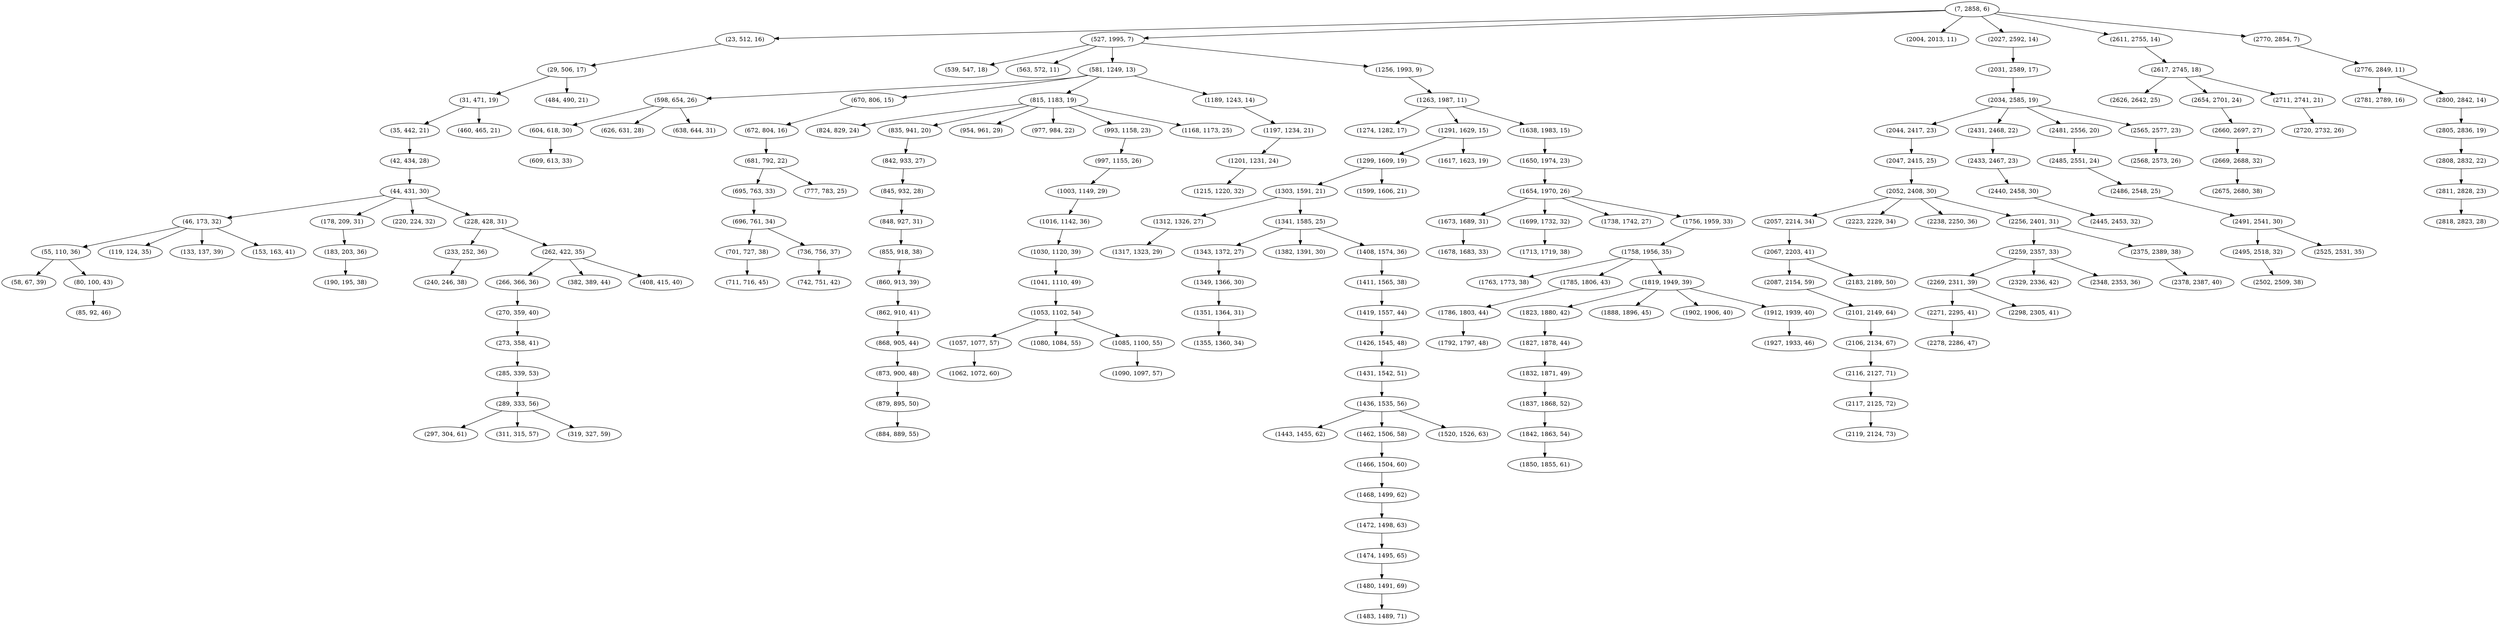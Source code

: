 digraph tree {
    "(7, 2858, 6)";
    "(23, 512, 16)";
    "(29, 506, 17)";
    "(31, 471, 19)";
    "(35, 442, 21)";
    "(42, 434, 28)";
    "(44, 431, 30)";
    "(46, 173, 32)";
    "(55, 110, 36)";
    "(58, 67, 39)";
    "(80, 100, 43)";
    "(85, 92, 46)";
    "(119, 124, 35)";
    "(133, 137, 39)";
    "(153, 163, 41)";
    "(178, 209, 31)";
    "(183, 203, 36)";
    "(190, 195, 38)";
    "(220, 224, 32)";
    "(228, 428, 31)";
    "(233, 252, 36)";
    "(240, 246, 38)";
    "(262, 422, 35)";
    "(266, 366, 36)";
    "(270, 359, 40)";
    "(273, 358, 41)";
    "(285, 339, 53)";
    "(289, 333, 56)";
    "(297, 304, 61)";
    "(311, 315, 57)";
    "(319, 327, 59)";
    "(382, 389, 44)";
    "(408, 415, 40)";
    "(460, 465, 21)";
    "(484, 490, 21)";
    "(527, 1995, 7)";
    "(539, 547, 18)";
    "(563, 572, 11)";
    "(581, 1249, 13)";
    "(598, 654, 26)";
    "(604, 618, 30)";
    "(609, 613, 33)";
    "(626, 631, 28)";
    "(638, 644, 31)";
    "(670, 806, 15)";
    "(672, 804, 16)";
    "(681, 792, 22)";
    "(695, 763, 33)";
    "(696, 761, 34)";
    "(701, 727, 38)";
    "(711, 716, 45)";
    "(736, 756, 37)";
    "(742, 751, 42)";
    "(777, 783, 25)";
    "(815, 1183, 19)";
    "(824, 829, 24)";
    "(835, 941, 20)";
    "(842, 933, 27)";
    "(845, 932, 28)";
    "(848, 927, 31)";
    "(855, 918, 38)";
    "(860, 913, 39)";
    "(862, 910, 41)";
    "(868, 905, 44)";
    "(873, 900, 48)";
    "(879, 895, 50)";
    "(884, 889, 55)";
    "(954, 961, 29)";
    "(977, 984, 22)";
    "(993, 1158, 23)";
    "(997, 1155, 26)";
    "(1003, 1149, 29)";
    "(1016, 1142, 36)";
    "(1030, 1120, 39)";
    "(1041, 1110, 49)";
    "(1053, 1102, 54)";
    "(1057, 1077, 57)";
    "(1062, 1072, 60)";
    "(1080, 1084, 55)";
    "(1085, 1100, 55)";
    "(1090, 1097, 57)";
    "(1168, 1173, 25)";
    "(1189, 1243, 14)";
    "(1197, 1234, 21)";
    "(1201, 1231, 24)";
    "(1215, 1220, 32)";
    "(1256, 1993, 9)";
    "(1263, 1987, 11)";
    "(1274, 1282, 17)";
    "(1291, 1629, 15)";
    "(1299, 1609, 19)";
    "(1303, 1591, 21)";
    "(1312, 1326, 27)";
    "(1317, 1323, 29)";
    "(1341, 1585, 25)";
    "(1343, 1372, 27)";
    "(1349, 1366, 30)";
    "(1351, 1364, 31)";
    "(1355, 1360, 34)";
    "(1382, 1391, 30)";
    "(1408, 1574, 36)";
    "(1411, 1565, 38)";
    "(1419, 1557, 44)";
    "(1426, 1545, 48)";
    "(1431, 1542, 51)";
    "(1436, 1535, 56)";
    "(1443, 1455, 62)";
    "(1462, 1506, 58)";
    "(1466, 1504, 60)";
    "(1468, 1499, 62)";
    "(1472, 1498, 63)";
    "(1474, 1495, 65)";
    "(1480, 1491, 69)";
    "(1483, 1489, 71)";
    "(1520, 1526, 63)";
    "(1599, 1606, 21)";
    "(1617, 1623, 19)";
    "(1638, 1983, 15)";
    "(1650, 1974, 23)";
    "(1654, 1970, 26)";
    "(1673, 1689, 31)";
    "(1678, 1683, 33)";
    "(1699, 1732, 32)";
    "(1713, 1719, 38)";
    "(1738, 1742, 27)";
    "(1756, 1959, 33)";
    "(1758, 1956, 35)";
    "(1763, 1773, 38)";
    "(1785, 1806, 43)";
    "(1786, 1803, 44)";
    "(1792, 1797, 48)";
    "(1819, 1949, 39)";
    "(1823, 1880, 42)";
    "(1827, 1878, 44)";
    "(1832, 1871, 49)";
    "(1837, 1868, 52)";
    "(1842, 1863, 54)";
    "(1850, 1855, 61)";
    "(1888, 1896, 45)";
    "(1902, 1906, 40)";
    "(1912, 1939, 40)";
    "(1927, 1933, 46)";
    "(2004, 2013, 11)";
    "(2027, 2592, 14)";
    "(2031, 2589, 17)";
    "(2034, 2585, 19)";
    "(2044, 2417, 23)";
    "(2047, 2415, 25)";
    "(2052, 2408, 30)";
    "(2057, 2214, 34)";
    "(2067, 2203, 41)";
    "(2087, 2154, 59)";
    "(2101, 2149, 64)";
    "(2106, 2134, 67)";
    "(2116, 2127, 71)";
    "(2117, 2125, 72)";
    "(2119, 2124, 73)";
    "(2183, 2189, 50)";
    "(2223, 2229, 34)";
    "(2238, 2250, 36)";
    "(2256, 2401, 31)";
    "(2259, 2357, 33)";
    "(2269, 2311, 39)";
    "(2271, 2295, 41)";
    "(2278, 2286, 47)";
    "(2298, 2305, 41)";
    "(2329, 2336, 42)";
    "(2348, 2353, 36)";
    "(2375, 2389, 38)";
    "(2378, 2387, 40)";
    "(2431, 2468, 22)";
    "(2433, 2467, 23)";
    "(2440, 2458, 30)";
    "(2445, 2453, 32)";
    "(2481, 2556, 20)";
    "(2485, 2551, 24)";
    "(2486, 2548, 25)";
    "(2491, 2541, 30)";
    "(2495, 2518, 32)";
    "(2502, 2509, 38)";
    "(2525, 2531, 35)";
    "(2565, 2577, 23)";
    "(2568, 2573, 26)";
    "(2611, 2755, 14)";
    "(2617, 2745, 18)";
    "(2626, 2642, 25)";
    "(2654, 2701, 24)";
    "(2660, 2697, 27)";
    "(2669, 2688, 32)";
    "(2675, 2680, 38)";
    "(2711, 2741, 21)";
    "(2720, 2732, 26)";
    "(2770, 2854, 7)";
    "(2776, 2849, 11)";
    "(2781, 2789, 16)";
    "(2800, 2842, 14)";
    "(2805, 2836, 19)";
    "(2808, 2832, 22)";
    "(2811, 2828, 23)";
    "(2818, 2823, 28)";
    "(7, 2858, 6)" -> "(23, 512, 16)";
    "(7, 2858, 6)" -> "(527, 1995, 7)";
    "(7, 2858, 6)" -> "(2004, 2013, 11)";
    "(7, 2858, 6)" -> "(2027, 2592, 14)";
    "(7, 2858, 6)" -> "(2611, 2755, 14)";
    "(7, 2858, 6)" -> "(2770, 2854, 7)";
    "(23, 512, 16)" -> "(29, 506, 17)";
    "(29, 506, 17)" -> "(31, 471, 19)";
    "(29, 506, 17)" -> "(484, 490, 21)";
    "(31, 471, 19)" -> "(35, 442, 21)";
    "(31, 471, 19)" -> "(460, 465, 21)";
    "(35, 442, 21)" -> "(42, 434, 28)";
    "(42, 434, 28)" -> "(44, 431, 30)";
    "(44, 431, 30)" -> "(46, 173, 32)";
    "(44, 431, 30)" -> "(178, 209, 31)";
    "(44, 431, 30)" -> "(220, 224, 32)";
    "(44, 431, 30)" -> "(228, 428, 31)";
    "(46, 173, 32)" -> "(55, 110, 36)";
    "(46, 173, 32)" -> "(119, 124, 35)";
    "(46, 173, 32)" -> "(133, 137, 39)";
    "(46, 173, 32)" -> "(153, 163, 41)";
    "(55, 110, 36)" -> "(58, 67, 39)";
    "(55, 110, 36)" -> "(80, 100, 43)";
    "(80, 100, 43)" -> "(85, 92, 46)";
    "(178, 209, 31)" -> "(183, 203, 36)";
    "(183, 203, 36)" -> "(190, 195, 38)";
    "(228, 428, 31)" -> "(233, 252, 36)";
    "(228, 428, 31)" -> "(262, 422, 35)";
    "(233, 252, 36)" -> "(240, 246, 38)";
    "(262, 422, 35)" -> "(266, 366, 36)";
    "(262, 422, 35)" -> "(382, 389, 44)";
    "(262, 422, 35)" -> "(408, 415, 40)";
    "(266, 366, 36)" -> "(270, 359, 40)";
    "(270, 359, 40)" -> "(273, 358, 41)";
    "(273, 358, 41)" -> "(285, 339, 53)";
    "(285, 339, 53)" -> "(289, 333, 56)";
    "(289, 333, 56)" -> "(297, 304, 61)";
    "(289, 333, 56)" -> "(311, 315, 57)";
    "(289, 333, 56)" -> "(319, 327, 59)";
    "(527, 1995, 7)" -> "(539, 547, 18)";
    "(527, 1995, 7)" -> "(563, 572, 11)";
    "(527, 1995, 7)" -> "(581, 1249, 13)";
    "(527, 1995, 7)" -> "(1256, 1993, 9)";
    "(581, 1249, 13)" -> "(598, 654, 26)";
    "(581, 1249, 13)" -> "(670, 806, 15)";
    "(581, 1249, 13)" -> "(815, 1183, 19)";
    "(581, 1249, 13)" -> "(1189, 1243, 14)";
    "(598, 654, 26)" -> "(604, 618, 30)";
    "(598, 654, 26)" -> "(626, 631, 28)";
    "(598, 654, 26)" -> "(638, 644, 31)";
    "(604, 618, 30)" -> "(609, 613, 33)";
    "(670, 806, 15)" -> "(672, 804, 16)";
    "(672, 804, 16)" -> "(681, 792, 22)";
    "(681, 792, 22)" -> "(695, 763, 33)";
    "(681, 792, 22)" -> "(777, 783, 25)";
    "(695, 763, 33)" -> "(696, 761, 34)";
    "(696, 761, 34)" -> "(701, 727, 38)";
    "(696, 761, 34)" -> "(736, 756, 37)";
    "(701, 727, 38)" -> "(711, 716, 45)";
    "(736, 756, 37)" -> "(742, 751, 42)";
    "(815, 1183, 19)" -> "(824, 829, 24)";
    "(815, 1183, 19)" -> "(835, 941, 20)";
    "(815, 1183, 19)" -> "(954, 961, 29)";
    "(815, 1183, 19)" -> "(977, 984, 22)";
    "(815, 1183, 19)" -> "(993, 1158, 23)";
    "(815, 1183, 19)" -> "(1168, 1173, 25)";
    "(835, 941, 20)" -> "(842, 933, 27)";
    "(842, 933, 27)" -> "(845, 932, 28)";
    "(845, 932, 28)" -> "(848, 927, 31)";
    "(848, 927, 31)" -> "(855, 918, 38)";
    "(855, 918, 38)" -> "(860, 913, 39)";
    "(860, 913, 39)" -> "(862, 910, 41)";
    "(862, 910, 41)" -> "(868, 905, 44)";
    "(868, 905, 44)" -> "(873, 900, 48)";
    "(873, 900, 48)" -> "(879, 895, 50)";
    "(879, 895, 50)" -> "(884, 889, 55)";
    "(993, 1158, 23)" -> "(997, 1155, 26)";
    "(997, 1155, 26)" -> "(1003, 1149, 29)";
    "(1003, 1149, 29)" -> "(1016, 1142, 36)";
    "(1016, 1142, 36)" -> "(1030, 1120, 39)";
    "(1030, 1120, 39)" -> "(1041, 1110, 49)";
    "(1041, 1110, 49)" -> "(1053, 1102, 54)";
    "(1053, 1102, 54)" -> "(1057, 1077, 57)";
    "(1053, 1102, 54)" -> "(1080, 1084, 55)";
    "(1053, 1102, 54)" -> "(1085, 1100, 55)";
    "(1057, 1077, 57)" -> "(1062, 1072, 60)";
    "(1085, 1100, 55)" -> "(1090, 1097, 57)";
    "(1189, 1243, 14)" -> "(1197, 1234, 21)";
    "(1197, 1234, 21)" -> "(1201, 1231, 24)";
    "(1201, 1231, 24)" -> "(1215, 1220, 32)";
    "(1256, 1993, 9)" -> "(1263, 1987, 11)";
    "(1263, 1987, 11)" -> "(1274, 1282, 17)";
    "(1263, 1987, 11)" -> "(1291, 1629, 15)";
    "(1263, 1987, 11)" -> "(1638, 1983, 15)";
    "(1291, 1629, 15)" -> "(1299, 1609, 19)";
    "(1291, 1629, 15)" -> "(1617, 1623, 19)";
    "(1299, 1609, 19)" -> "(1303, 1591, 21)";
    "(1299, 1609, 19)" -> "(1599, 1606, 21)";
    "(1303, 1591, 21)" -> "(1312, 1326, 27)";
    "(1303, 1591, 21)" -> "(1341, 1585, 25)";
    "(1312, 1326, 27)" -> "(1317, 1323, 29)";
    "(1341, 1585, 25)" -> "(1343, 1372, 27)";
    "(1341, 1585, 25)" -> "(1382, 1391, 30)";
    "(1341, 1585, 25)" -> "(1408, 1574, 36)";
    "(1343, 1372, 27)" -> "(1349, 1366, 30)";
    "(1349, 1366, 30)" -> "(1351, 1364, 31)";
    "(1351, 1364, 31)" -> "(1355, 1360, 34)";
    "(1408, 1574, 36)" -> "(1411, 1565, 38)";
    "(1411, 1565, 38)" -> "(1419, 1557, 44)";
    "(1419, 1557, 44)" -> "(1426, 1545, 48)";
    "(1426, 1545, 48)" -> "(1431, 1542, 51)";
    "(1431, 1542, 51)" -> "(1436, 1535, 56)";
    "(1436, 1535, 56)" -> "(1443, 1455, 62)";
    "(1436, 1535, 56)" -> "(1462, 1506, 58)";
    "(1436, 1535, 56)" -> "(1520, 1526, 63)";
    "(1462, 1506, 58)" -> "(1466, 1504, 60)";
    "(1466, 1504, 60)" -> "(1468, 1499, 62)";
    "(1468, 1499, 62)" -> "(1472, 1498, 63)";
    "(1472, 1498, 63)" -> "(1474, 1495, 65)";
    "(1474, 1495, 65)" -> "(1480, 1491, 69)";
    "(1480, 1491, 69)" -> "(1483, 1489, 71)";
    "(1638, 1983, 15)" -> "(1650, 1974, 23)";
    "(1650, 1974, 23)" -> "(1654, 1970, 26)";
    "(1654, 1970, 26)" -> "(1673, 1689, 31)";
    "(1654, 1970, 26)" -> "(1699, 1732, 32)";
    "(1654, 1970, 26)" -> "(1738, 1742, 27)";
    "(1654, 1970, 26)" -> "(1756, 1959, 33)";
    "(1673, 1689, 31)" -> "(1678, 1683, 33)";
    "(1699, 1732, 32)" -> "(1713, 1719, 38)";
    "(1756, 1959, 33)" -> "(1758, 1956, 35)";
    "(1758, 1956, 35)" -> "(1763, 1773, 38)";
    "(1758, 1956, 35)" -> "(1785, 1806, 43)";
    "(1758, 1956, 35)" -> "(1819, 1949, 39)";
    "(1785, 1806, 43)" -> "(1786, 1803, 44)";
    "(1786, 1803, 44)" -> "(1792, 1797, 48)";
    "(1819, 1949, 39)" -> "(1823, 1880, 42)";
    "(1819, 1949, 39)" -> "(1888, 1896, 45)";
    "(1819, 1949, 39)" -> "(1902, 1906, 40)";
    "(1819, 1949, 39)" -> "(1912, 1939, 40)";
    "(1823, 1880, 42)" -> "(1827, 1878, 44)";
    "(1827, 1878, 44)" -> "(1832, 1871, 49)";
    "(1832, 1871, 49)" -> "(1837, 1868, 52)";
    "(1837, 1868, 52)" -> "(1842, 1863, 54)";
    "(1842, 1863, 54)" -> "(1850, 1855, 61)";
    "(1912, 1939, 40)" -> "(1927, 1933, 46)";
    "(2027, 2592, 14)" -> "(2031, 2589, 17)";
    "(2031, 2589, 17)" -> "(2034, 2585, 19)";
    "(2034, 2585, 19)" -> "(2044, 2417, 23)";
    "(2034, 2585, 19)" -> "(2431, 2468, 22)";
    "(2034, 2585, 19)" -> "(2481, 2556, 20)";
    "(2034, 2585, 19)" -> "(2565, 2577, 23)";
    "(2044, 2417, 23)" -> "(2047, 2415, 25)";
    "(2047, 2415, 25)" -> "(2052, 2408, 30)";
    "(2052, 2408, 30)" -> "(2057, 2214, 34)";
    "(2052, 2408, 30)" -> "(2223, 2229, 34)";
    "(2052, 2408, 30)" -> "(2238, 2250, 36)";
    "(2052, 2408, 30)" -> "(2256, 2401, 31)";
    "(2057, 2214, 34)" -> "(2067, 2203, 41)";
    "(2067, 2203, 41)" -> "(2087, 2154, 59)";
    "(2067, 2203, 41)" -> "(2183, 2189, 50)";
    "(2087, 2154, 59)" -> "(2101, 2149, 64)";
    "(2101, 2149, 64)" -> "(2106, 2134, 67)";
    "(2106, 2134, 67)" -> "(2116, 2127, 71)";
    "(2116, 2127, 71)" -> "(2117, 2125, 72)";
    "(2117, 2125, 72)" -> "(2119, 2124, 73)";
    "(2256, 2401, 31)" -> "(2259, 2357, 33)";
    "(2256, 2401, 31)" -> "(2375, 2389, 38)";
    "(2259, 2357, 33)" -> "(2269, 2311, 39)";
    "(2259, 2357, 33)" -> "(2329, 2336, 42)";
    "(2259, 2357, 33)" -> "(2348, 2353, 36)";
    "(2269, 2311, 39)" -> "(2271, 2295, 41)";
    "(2269, 2311, 39)" -> "(2298, 2305, 41)";
    "(2271, 2295, 41)" -> "(2278, 2286, 47)";
    "(2375, 2389, 38)" -> "(2378, 2387, 40)";
    "(2431, 2468, 22)" -> "(2433, 2467, 23)";
    "(2433, 2467, 23)" -> "(2440, 2458, 30)";
    "(2440, 2458, 30)" -> "(2445, 2453, 32)";
    "(2481, 2556, 20)" -> "(2485, 2551, 24)";
    "(2485, 2551, 24)" -> "(2486, 2548, 25)";
    "(2486, 2548, 25)" -> "(2491, 2541, 30)";
    "(2491, 2541, 30)" -> "(2495, 2518, 32)";
    "(2491, 2541, 30)" -> "(2525, 2531, 35)";
    "(2495, 2518, 32)" -> "(2502, 2509, 38)";
    "(2565, 2577, 23)" -> "(2568, 2573, 26)";
    "(2611, 2755, 14)" -> "(2617, 2745, 18)";
    "(2617, 2745, 18)" -> "(2626, 2642, 25)";
    "(2617, 2745, 18)" -> "(2654, 2701, 24)";
    "(2617, 2745, 18)" -> "(2711, 2741, 21)";
    "(2654, 2701, 24)" -> "(2660, 2697, 27)";
    "(2660, 2697, 27)" -> "(2669, 2688, 32)";
    "(2669, 2688, 32)" -> "(2675, 2680, 38)";
    "(2711, 2741, 21)" -> "(2720, 2732, 26)";
    "(2770, 2854, 7)" -> "(2776, 2849, 11)";
    "(2776, 2849, 11)" -> "(2781, 2789, 16)";
    "(2776, 2849, 11)" -> "(2800, 2842, 14)";
    "(2800, 2842, 14)" -> "(2805, 2836, 19)";
    "(2805, 2836, 19)" -> "(2808, 2832, 22)";
    "(2808, 2832, 22)" -> "(2811, 2828, 23)";
    "(2811, 2828, 23)" -> "(2818, 2823, 28)";
}
